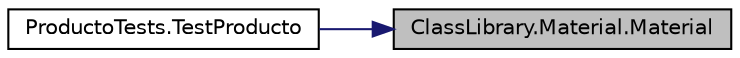 digraph "ClassLibrary.Material.Material"
{
 // INTERACTIVE_SVG=YES
 // LATEX_PDF_SIZE
  edge [fontname="Helvetica",fontsize="10",labelfontname="Helvetica",labelfontsize="10"];
  node [fontname="Helvetica",fontsize="10",shape=record];
  rankdir="RL";
  Node1 [label="ClassLibrary.Material.Material",height=0.2,width=0.4,color="black", fillcolor="grey75", style="filled", fontcolor="black",tooltip="La clase material se encarga de conocer lo relativo al material que consituye el producto."];
  Node1 -> Node2 [dir="back",color="midnightblue",fontsize="10",style="solid",fontname="Helvetica"];
  Node2 [label="ProductoTests.TestProducto",height=0.2,width=0.4,color="black", fillcolor="white", style="filled",URL="$classProductoTests.html#a01accb6582c877161840ceb12b94dbbe",tooltip="Testeo las características de producto."];
}
